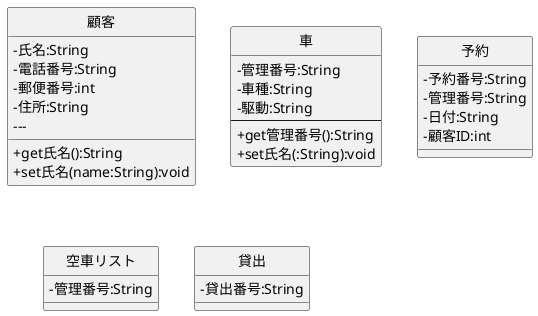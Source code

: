 @startuml 車両貸出システム
skinparam classAttributeIconSize 0
class 顧客{
    - 氏名:String
    - 電話番号:String
    - 郵便番号:int
    - 住所:String
    --- 
    + get氏名():String
    + set氏名(name:String):void
}
class 車{
    - 管理番号:String
    - 車種:String
    - 駆動:String
    ---
    + get管理番号():String
    + set氏名(:String):void
}
class 予約{
    - 予約番号:String
    - 管理番号:String
    - 日付:String
    - 顧客ID:int
}
class 空車リスト{
    - 管理番号:String
}
class 貸出{
    - 貸出番号:String
}
hide 顧客 circle
hide 車 circle
hide 予約 circle
hide 空車リスト circle
hide 貸出 circle
@enduml